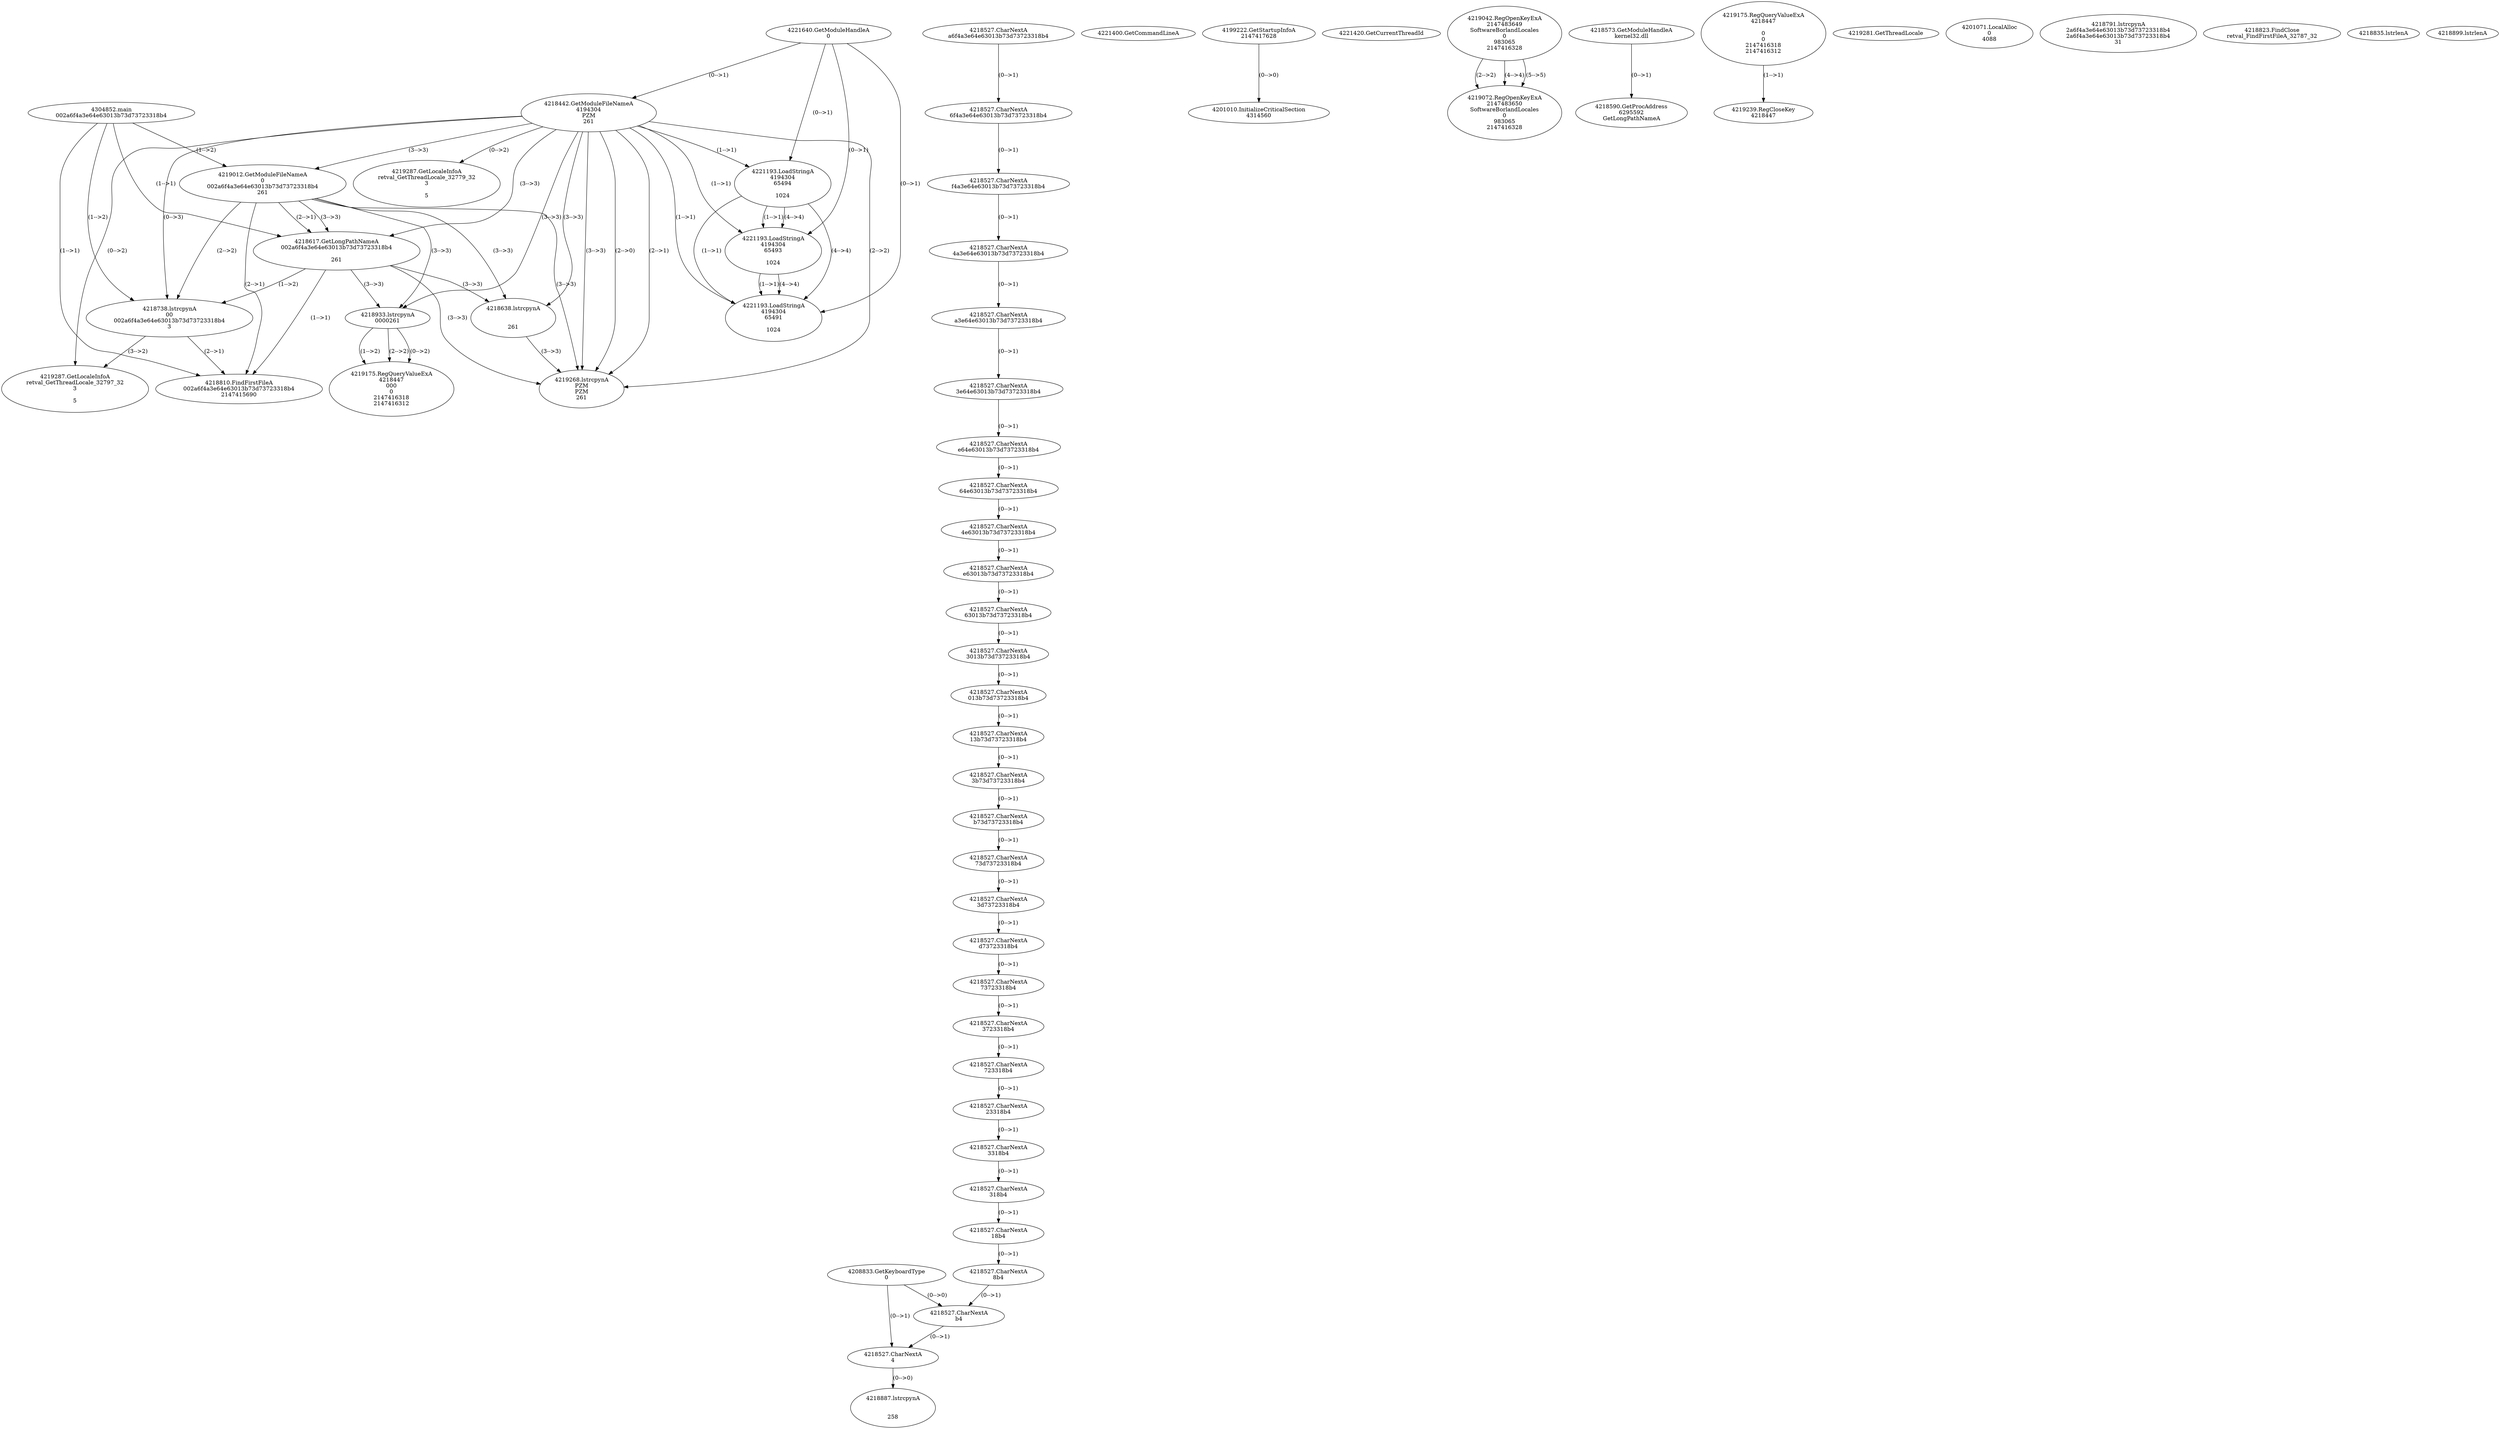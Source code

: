 // Global SCDG with merge call
digraph {
	0 [label="4304852.main
002a6f4a3e64e63013b73d73723318b4"]
	1 [label="4221640.GetModuleHandleA
0"]
	2 [label="4208833.GetKeyboardType
0"]
	3 [label="4221400.GetCommandLineA
"]
	4 [label="4199222.GetStartupInfoA
2147417628"]
	5 [label="4221420.GetCurrentThreadId
"]
	6 [label="4218442.GetModuleFileNameA
4194304
PZM
261"]
	1 -> 6 [label="(0-->1)"]
	7 [label="4219012.GetModuleFileNameA
0
002a6f4a3e64e63013b73d73723318b4
261"]
	0 -> 7 [label="(1-->2)"]
	6 -> 7 [label="(3-->3)"]
	8 [label="4219042.RegOpenKeyExA
2147483649
Software\Borland\Locales
0
983065
2147416328"]
	9 [label="4218573.GetModuleHandleA
kernel32.dll"]
	10 [label="4218590.GetProcAddress
6295592
GetLongPathNameA"]
	9 -> 10 [label="(0-->1)"]
	11 [label="4218617.GetLongPathNameA
002a6f4a3e64e63013b73d73723318b4

261"]
	0 -> 11 [label="(1-->1)"]
	7 -> 11 [label="(2-->1)"]
	6 -> 11 [label="(3-->3)"]
	7 -> 11 [label="(3-->3)"]
	12 [label="4218638.lstrcpynA


261"]
	6 -> 12 [label="(3-->3)"]
	7 -> 12 [label="(3-->3)"]
	11 -> 12 [label="(3-->3)"]
	13 [label="4219175.RegQueryValueExA
4218447

0
0
2147416318
2147416312"]
	14 [label="4219239.RegCloseKey
4218447"]
	13 -> 14 [label="(1-->1)"]
	15 [label="4219268.lstrcpynA
PZM
PZM
261"]
	6 -> 15 [label="(2-->1)"]
	6 -> 15 [label="(2-->2)"]
	6 -> 15 [label="(3-->3)"]
	7 -> 15 [label="(3-->3)"]
	11 -> 15 [label="(3-->3)"]
	12 -> 15 [label="(3-->3)"]
	6 -> 15 [label="(2-->0)"]
	16 [label="4219281.GetThreadLocale
"]
	17 [label="4219287.GetLocaleInfoA
retval_GetThreadLocale_32779_32
3

5"]
	6 -> 17 [label="(0-->2)"]
	18 [label="4221193.LoadStringA
4194304
65494

1024"]
	1 -> 18 [label="(0-->1)"]
	6 -> 18 [label="(1-->1)"]
	19 [label="4221193.LoadStringA
4194304
65493

1024"]
	1 -> 19 [label="(0-->1)"]
	6 -> 19 [label="(1-->1)"]
	18 -> 19 [label="(1-->1)"]
	18 -> 19 [label="(4-->4)"]
	20 [label="4221193.LoadStringA
4194304
65491

1024"]
	1 -> 20 [label="(0-->1)"]
	6 -> 20 [label="(1-->1)"]
	18 -> 20 [label="(1-->1)"]
	19 -> 20 [label="(1-->1)"]
	18 -> 20 [label="(4-->4)"]
	19 -> 20 [label="(4-->4)"]
	21 [label="4201010.InitializeCriticalSection
4314560"]
	4 -> 21 [label="(0-->0)"]
	22 [label="4201071.LocalAlloc
0
4088"]
	23 [label="4219072.RegOpenKeyExA
2147483650
Software\Borland\Locales
0
983065
2147416328"]
	8 -> 23 [label="(2-->2)"]
	8 -> 23 [label="(4-->4)"]
	8 -> 23 [label="(5-->5)"]
	24 [label="4218738.lstrcpynA
00
002a6f4a3e64e63013b73d73723318b4
3"]
	0 -> 24 [label="(1-->2)"]
	7 -> 24 [label="(2-->2)"]
	11 -> 24 [label="(1-->2)"]
	6 -> 24 [label="(0-->3)"]
	25 [label="4218527.CharNextA
a6f4a3e64e63013b73d73723318b4"]
	26 [label="4218527.CharNextA
6f4a3e64e63013b73d73723318b4"]
	25 -> 26 [label="(0-->1)"]
	27 [label="4218527.CharNextA
f4a3e64e63013b73d73723318b4"]
	26 -> 27 [label="(0-->1)"]
	28 [label="4218527.CharNextA
4a3e64e63013b73d73723318b4"]
	27 -> 28 [label="(0-->1)"]
	29 [label="4218527.CharNextA
a3e64e63013b73d73723318b4"]
	28 -> 29 [label="(0-->1)"]
	30 [label="4218527.CharNextA
3e64e63013b73d73723318b4"]
	29 -> 30 [label="(0-->1)"]
	31 [label="4218527.CharNextA
e64e63013b73d73723318b4"]
	30 -> 31 [label="(0-->1)"]
	32 [label="4218527.CharNextA
64e63013b73d73723318b4"]
	31 -> 32 [label="(0-->1)"]
	33 [label="4218527.CharNextA
4e63013b73d73723318b4"]
	32 -> 33 [label="(0-->1)"]
	34 [label="4218527.CharNextA
e63013b73d73723318b4"]
	33 -> 34 [label="(0-->1)"]
	35 [label="4218527.CharNextA
63013b73d73723318b4"]
	34 -> 35 [label="(0-->1)"]
	36 [label="4218527.CharNextA
3013b73d73723318b4"]
	35 -> 36 [label="(0-->1)"]
	37 [label="4218527.CharNextA
013b73d73723318b4"]
	36 -> 37 [label="(0-->1)"]
	38 [label="4218527.CharNextA
13b73d73723318b4"]
	37 -> 38 [label="(0-->1)"]
	39 [label="4218527.CharNextA
3b73d73723318b4"]
	38 -> 39 [label="(0-->1)"]
	40 [label="4218527.CharNextA
b73d73723318b4"]
	39 -> 40 [label="(0-->1)"]
	41 [label="4218527.CharNextA
73d73723318b4"]
	40 -> 41 [label="(0-->1)"]
	42 [label="4218527.CharNextA
3d73723318b4"]
	41 -> 42 [label="(0-->1)"]
	43 [label="4218527.CharNextA
d73723318b4"]
	42 -> 43 [label="(0-->1)"]
	44 [label="4218527.CharNextA
73723318b4"]
	43 -> 44 [label="(0-->1)"]
	45 [label="4218527.CharNextA
3723318b4"]
	44 -> 45 [label="(0-->1)"]
	46 [label="4218527.CharNextA
723318b4"]
	45 -> 46 [label="(0-->1)"]
	47 [label="4218527.CharNextA
23318b4"]
	46 -> 47 [label="(0-->1)"]
	48 [label="4218527.CharNextA
3318b4"]
	47 -> 48 [label="(0-->1)"]
	49 [label="4218527.CharNextA
318b4"]
	48 -> 49 [label="(0-->1)"]
	50 [label="4218527.CharNextA
18b4"]
	49 -> 50 [label="(0-->1)"]
	51 [label="4218527.CharNextA
8b4"]
	50 -> 51 [label="(0-->1)"]
	52 [label="4218527.CharNextA
b4"]
	51 -> 52 [label="(0-->1)"]
	2 -> 52 [label="(0-->0)"]
	53 [label="4218527.CharNextA
4"]
	2 -> 53 [label="(0-->1)"]
	52 -> 53 [label="(0-->1)"]
	54 [label="4218791.lstrcpynA
2a6f4a3e64e63013b73d73723318b4
2a6f4a3e64e63013b73d73723318b4
31"]
	55 [label="4218810.FindFirstFileA
002a6f4a3e64e63013b73d73723318b4
2147415690"]
	0 -> 55 [label="(1-->1)"]
	7 -> 55 [label="(2-->1)"]
	11 -> 55 [label="(1-->1)"]
	24 -> 55 [label="(2-->1)"]
	56 [label="4218823.FindClose
retval_FindFirstFileA_32787_32"]
	57 [label="4218835.lstrlenA
"]
	58 [label="4218887.lstrcpynA


258"]
	53 -> 58 [label="(0-->0)"]
	59 [label="4218899.lstrlenA
"]
	60 [label="4218933.lstrcpynA
00\
00\
261"]
	6 -> 60 [label="(3-->3)"]
	7 -> 60 [label="(3-->3)"]
	11 -> 60 [label="(3-->3)"]
	61 [label="4219175.RegQueryValueExA
4218447
00\
0
0
2147416318
2147416312"]
	60 -> 61 [label="(1-->2)"]
	60 -> 61 [label="(2-->2)"]
	60 -> 61 [label="(0-->2)"]
	62 [label="4219287.GetLocaleInfoA
retval_GetThreadLocale_32797_32
3

5"]
	6 -> 62 [label="(0-->2)"]
	24 -> 62 [label="(3-->2)"]
}

